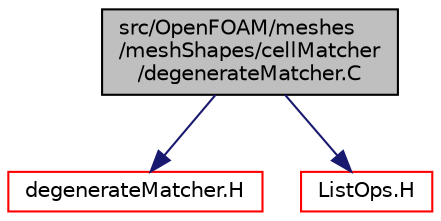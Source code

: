 digraph "src/OpenFOAM/meshes/meshShapes/cellMatcher/degenerateMatcher.C"
{
  bgcolor="transparent";
  edge [fontname="Helvetica",fontsize="10",labelfontname="Helvetica",labelfontsize="10"];
  node [fontname="Helvetica",fontsize="10",shape=record];
  Node0 [label="src/OpenFOAM/meshes\l/meshShapes/cellMatcher\l/degenerateMatcher.C",height=0.2,width=0.4,color="black", fillcolor="grey75", style="filled", fontcolor="black"];
  Node0 -> Node1 [color="midnightblue",fontsize="10",style="solid",fontname="Helvetica"];
  Node1 [label="degenerateMatcher.H",height=0.2,width=0.4,color="red",URL="$a11972.html"];
  Node0 -> Node99 [color="midnightblue",fontsize="10",style="solid",fontname="Helvetica"];
  Node99 [label="ListOps.H",height=0.2,width=0.4,color="red",URL="$a09389.html",tooltip="Various functions to operate on Lists. "];
}
